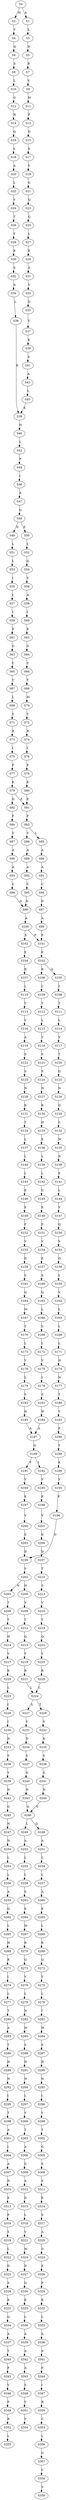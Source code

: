 strict digraph  {
	S0 -> S1 [ label = A ];
	S0 -> S2 [ label = M ];
	S1 -> S3 [ label = L ];
	S2 -> S4 [ label = Y ];
	S3 -> S5 [ label = H ];
	S4 -> S6 [ label = Q ];
	S5 -> S7 [ label = R ];
	S6 -> S8 [ label = S ];
	S7 -> S9 [ label = V ];
	S8 -> S10 [ label = L ];
	S9 -> S11 [ label = M ];
	S10 -> S12 [ label = G ];
	S11 -> S13 [ label = F ];
	S12 -> S14 [ label = H ];
	S13 -> S15 [ label = D ];
	S14 -> S16 [ label = Q ];
	S15 -> S17 [ label = S ];
	S16 -> S18 [ label = L ];
	S17 -> S19 [ label = V ];
	S18 -> S20 [ label = A ];
	S19 -> S21 [ label = G ];
	S20 -> S22 [ label = L ];
	S21 -> S23 [ label = Q ];
	S22 -> S24 [ label = V ];
	S23 -> S25 [ label = Q ];
	S24 -> S26 [ label = T ];
	S25 -> S27 [ label = L ];
	S26 -> S28 [ label = Y ];
	S27 -> S29 [ label = E ];
	S28 -> S30 [ label = K ];
	S29 -> S31 [ label = A ];
	S30 -> S32 [ label = S ];
	S31 -> S33 [ label = V ];
	S32 -> S34 [ label = A ];
	S33 -> S35 [ label = Q ];
	S34 -> S36 [ label = L ];
	S35 -> S37 [ label = Y ];
	S36 -> S38 [ label = K ];
	S37 -> S39 [ label = K ];
	S38 -> S40 [ label = H ];
	S39 -> S41 [ label = S ];
	S40 -> S42 [ label = L ];
	S41 -> S43 [ label = A ];
	S42 -> S44 [ label = P ];
	S43 -> S45 [ label = L ];
	S44 -> S46 [ label = I ];
	S45 -> S38 [ label = K ];
	S46 -> S47 [ label = A ];
	S47 -> S48 [ label = Q ];
	S48 -> S49 [ label = D ];
	S48 -> S50 [ label = E ];
	S49 -> S51 [ label = L ];
	S50 -> S52 [ label = L ];
	S51 -> S53 [ label = L ];
	S52 -> S54 [ label = Q ];
	S53 -> S55 [ label = I ];
	S54 -> S56 [ label = V ];
	S55 -> S57 [ label = I ];
	S56 -> S58 [ label = A ];
	S57 -> S59 [ label = I ];
	S58 -> S60 [ label = I ];
	S59 -> S61 [ label = E ];
	S60 -> S62 [ label = E ];
	S61 -> S63 [ label = G ];
	S62 -> S64 [ label = G ];
	S63 -> S65 [ label = C ];
	S64 -> S66 [ label = C ];
	S65 -> S67 [ label = Y ];
	S66 -> S68 [ label = Y ];
	S67 -> S69 [ label = L ];
	S68 -> S70 [ label = M ];
	S69 -> S71 [ label = Y ];
	S70 -> S72 [ label = Y ];
	S71 -> S73 [ label = R ];
	S72 -> S74 [ label = R ];
	S73 -> S75 [ label = I ];
	S74 -> S76 [ label = I ];
	S75 -> S77 [ label = F ];
	S76 -> S78 [ label = F ];
	S77 -> S79 [ label = K ];
	S78 -> S80 [ label = K ];
	S79 -> S81 [ label = E ];
	S79 -> S82 [ label = D ];
	S80 -> S81 [ label = E ];
	S81 -> S83 [ label = F ];
	S82 -> S84 [ label = F ];
	S83 -> S85 [ label = L ];
	S83 -> S86 [ label = V ];
	S84 -> S87 [ label = V ];
	S85 -> S88 [ label = A ];
	S86 -> S89 [ label = A ];
	S87 -> S90 [ label = A ];
	S88 -> S91 [ label = A ];
	S89 -> S92 [ label = A ];
	S90 -> S93 [ label = A ];
	S91 -> S94 [ label = C ];
	S92 -> S95 [ label = C ];
	S93 -> S96 [ label = C ];
	S94 -> S97 [ label = D ];
	S95 -> S98 [ label = D ];
	S96 -> S98 [ label = D ];
	S97 -> S99 [ label = A ];
	S98 -> S100 [ label = A ];
	S99 -> S101 [ label = P ];
	S100 -> S101 [ label = P ];
	S100 -> S102 [ label = S ];
	S101 -> S103 [ label = E ];
	S102 -> S104 [ label = E ];
	S103 -> S105 [ label = Q ];
	S103 -> S106 [ label = R ];
	S104 -> S107 [ label = R ];
	S105 -> S108 [ label = L ];
	S106 -> S109 [ label = L ];
	S107 -> S110 [ label = L ];
	S108 -> S111 [ label = T ];
	S109 -> S112 [ label = T ];
	S110 -> S113 [ label = V ];
	S111 -> S114 [ label = L ];
	S112 -> S115 [ label = L ];
	S113 -> S116 [ label = V ];
	S114 -> S117 [ label = V ];
	S115 -> S118 [ label = T ];
	S116 -> S119 [ label = A ];
	S117 -> S120 [ label = T ];
	S118 -> S121 [ label = S ];
	S119 -> S122 [ label = S ];
	S120 -> S123 [ label = Q ];
	S121 -> S124 [ label = S ];
	S122 -> S125 [ label = S ];
	S123 -> S126 [ label = N ];
	S124 -> S127 [ label = N ];
	S125 -> S128 [ label = N ];
	S126 -> S129 [ label = Q ];
	S127 -> S130 [ label = R ];
	S128 -> S131 [ label = R ];
	S129 -> S132 [ label = L ];
	S130 -> S133 [ label = H ];
	S131 -> S134 [ label = T ];
	S132 -> S135 [ label = M ];
	S133 -> S136 [ label = E ];
	S134 -> S137 [ label = L ];
	S135 -> S138 [ label = N ];
	S136 -> S139 [ label = L ];
	S137 -> S140 [ label = L ];
	S138 -> S141 [ label = E ];
	S139 -> S142 [ label = L ];
	S140 -> S143 [ label = L ];
	S141 -> S144 [ label = L ];
	S142 -> S145 [ label = G ];
	S143 -> S146 [ label = E ];
	S144 -> S147 [ label = V ];
	S145 -> S148 [ label = E ];
	S146 -> S149 [ label = E ];
	S147 -> S150 [ label = Q ];
	S148 -> S151 [ label = F ];
	S149 -> S152 [ label = F ];
	S150 -> S153 [ label = S ];
	S151 -> S154 [ label = V ];
	S152 -> S155 [ label = V ];
	S153 -> S156 [ label = Q ];
	S154 -> S157 [ label = E ];
	S155 -> S158 [ label = D ];
	S156 -> S159 [ label = L ];
	S157 -> S160 [ label = S ];
	S158 -> S161 [ label = S ];
	S159 -> S162 [ label = V ];
	S160 -> S163 [ label = Q ];
	S161 -> S164 [ label = Q ];
	S162 -> S165 [ label = L ];
	S163 -> S166 [ label = L ];
	S164 -> S167 [ label = M ];
	S165 -> S168 [ label = L ];
	S166 -> S169 [ label = S ];
	S167 -> S170 [ label = T ];
	S168 -> S171 [ label = L ];
	S169 -> S172 [ label = L ];
	S170 -> S173 [ label = L ];
	S171 -> S174 [ label = H ];
	S172 -> S175 [ label = V ];
	S173 -> S176 [ label = V ];
	S174 -> S177 [ label = H ];
	S175 -> S178 [ label = L ];
	S176 -> S179 [ label = L ];
	S177 -> S180 [ label = T ];
	S178 -> S181 [ label = S ];
	S179 -> S182 [ label = S ];
	S180 -> S183 [ label = Y ];
	S181 -> S184 [ label = H ];
	S182 -> S185 [ label = H ];
	S183 -> S186 [ label = F ];
	S184 -> S187 [ label = A ];
	S185 -> S187 [ label = A ];
	S186 -> S188 [ label = V ];
	S187 -> S189 [ label = Q ];
	S188 -> S190 [ label = K ];
	S189 -> S191 [ label = F ];
	S189 -> S192 [ label = I ];
	S190 -> S193 [ label = V ];
	S191 -> S194 [ label = V ];
	S192 -> S195 [ label = V ];
	S193 -> S196 [ label = E ];
	S194 -> S197 [ label = K ];
	S195 -> S198 [ label = K ];
	S196 -> S199 [ label = D ];
	S197 -> S200 [ label = V ];
	S198 -> S201 [ label = V ];
	S199 -> S202 [ label = S ];
	S200 -> S203 [ label = E ];
	S201 -> S204 [ label = E ];
	S202 -> S205 [ label = N ];
	S202 -> S206 [ label = H ];
	S203 -> S199 [ label = D ];
	S204 -> S207 [ label = D ];
	S205 -> S208 [ label = T ];
	S206 -> S209 [ label = V ];
	S207 -> S210 [ label = T ];
	S208 -> S211 [ label = T ];
	S209 -> S212 [ label = T ];
	S210 -> S213 [ label = S ];
	S211 -> S214 [ label = H ];
	S212 -> S215 [ label = Q ];
	S213 -> S216 [ label = V ];
	S214 -> S217 [ label = V ];
	S215 -> S218 [ label = V ];
	S216 -> S219 [ label = T ];
	S217 -> S220 [ label = K ];
	S218 -> S221 [ label = R ];
	S219 -> S222 [ label = Q ];
	S220 -> S223 [ label = L ];
	S221 -> S224 [ label = L ];
	S222 -> S225 [ label = V ];
	S223 -> S226 [ label = I ];
	S224 -> S227 [ label = S ];
	S224 -> S228 [ label = T ];
	S225 -> S229 [ label = R ];
	S226 -> S230 [ label = I ];
	S227 -> S231 [ label = V ];
	S228 -> S232 [ label = V ];
	S229 -> S224 [ label = L ];
	S230 -> S233 [ label = D ];
	S231 -> S234 [ label = D ];
	S232 -> S235 [ label = D ];
	S233 -> S236 [ label = S ];
	S234 -> S237 [ label = S ];
	S235 -> S238 [ label = S ];
	S236 -> S239 [ label = Y ];
	S237 -> S240 [ label = G ];
	S238 -> S241 [ label = G ];
	S239 -> S242 [ label = N ];
	S240 -> S243 [ label = N ];
	S241 -> S244 [ label = N ];
	S242 -> S245 [ label = G ];
	S243 -> S246 [ label = G ];
	S244 -> S246 [ label = G ];
	S245 -> S247 [ label = N ];
	S246 -> S248 [ label = Q ];
	S246 -> S249 [ label = L ];
	S247 -> S250 [ label = N ];
	S248 -> S251 [ label = A ];
	S249 -> S252 [ label = A ];
	S250 -> S253 [ label = L ];
	S251 -> S254 [ label = L ];
	S252 -> S255 [ label = L ];
	S253 -> S256 [ label = L ];
	S254 -> S257 [ label = L ];
	S255 -> S258 [ label = L ];
	S256 -> S259 [ label = A ];
	S257 -> S260 [ label = A ];
	S258 -> S261 [ label = S ];
	S259 -> S262 [ label = Q ];
	S260 -> S263 [ label = E ];
	S261 -> S264 [ label = E ];
	S262 -> S265 [ label = L ];
	S263 -> S266 [ label = L ];
	S264 -> S267 [ label = M ];
	S265 -> S268 [ label = H ];
	S266 -> S269 [ label = R ];
	S267 -> S270 [ label = R ];
	S268 -> S271 [ label = R ];
	S269 -> S272 [ label = Q ];
	S270 -> S273 [ label = Q ];
	S271 -> S274 [ label = I ];
	S272 -> S275 [ label = V ];
	S273 -> S276 [ label = V ];
	S274 -> S277 [ label = L ];
	S275 -> S278 [ label = L ];
	S276 -> S279 [ label = L ];
	S277 -> S280 [ label = T ];
	S278 -> S281 [ label = I ];
	S279 -> S282 [ label = N ];
	S280 -> S283 [ label = A ];
	S281 -> S284 [ label = M ];
	S282 -> S285 [ label = M ];
	S283 -> S286 [ label = T ];
	S284 -> S287 [ label = S ];
	S285 -> S288 [ label = S ];
	S286 -> S289 [ label = H ];
	S287 -> S290 [ label = H ];
	S288 -> S291 [ label = H ];
	S289 -> S292 [ label = N ];
	S290 -> S293 [ label = N ];
	S291 -> S294 [ label = N ];
	S292 -> S295 [ label = I ];
	S293 -> S296 [ label = I ];
	S294 -> S297 [ label = L ];
	S295 -> S298 [ label = T ];
	S296 -> S299 [ label = V ];
	S297 -> S300 [ label = V ];
	S298 -> S301 [ label = A ];
	S299 -> S302 [ label = T ];
	S300 -> S303 [ label = T ];
	S301 -> S304 [ label = I ];
	S302 -> S305 [ label = G ];
	S303 -> S306 [ label = A ];
	S304 -> S307 [ label = A ];
	S305 -> S308 [ label = S ];
	S306 -> S309 [ label = G ];
	S307 -> S310 [ label = N ];
	S308 -> S311 [ label = S ];
	S309 -> S312 [ label = A ];
	S310 -> S313 [ label = E ];
	S311 -> S314 [ label = E ];
	S312 -> S315 [ label = D ];
	S313 -> S316 [ label = P ];
	S314 -> S317 [ label = S ];
	S315 -> S318 [ label = L ];
	S316 -> S319 [ label = S ];
	S317 -> S320 [ label = A ];
	S318 -> S321 [ label = V ];
	S319 -> S322 [ label = L ];
	S320 -> S323 [ label = G ];
	S321 -> S324 [ label = M ];
	S322 -> S325 [ label = D ];
	S323 -> S326 [ label = E ];
	S324 -> S327 [ label = D ];
	S325 -> S328 [ label = S ];
	S326 -> S329 [ label = P ];
	S327 -> S330 [ label = Q ];
	S328 -> S331 [ label = K ];
	S329 -> S332 [ label = K ];
	S330 -> S333 [ label = K ];
	S331 -> S334 [ label = Q ];
	S332 -> S335 [ label = L ];
	S333 -> S336 [ label = L ];
	S334 -> S337 [ label = A ];
	S335 -> S338 [ label = A ];
	S336 -> S339 [ label = A ];
	S337 -> S340 [ label = T ];
	S338 -> S341 [ label = A ];
	S339 -> S342 [ label = A ];
	S340 -> S343 [ label = P ];
	S341 -> S344 [ label = P ];
	S342 -> S345 [ label = A ];
	S343 -> S346 [ label = V ];
	S344 -> S347 [ label = I ];
	S345 -> S348 [ label = S ];
	S346 -> S349 [ label = F ];
	S347 -> S350 [ label = R ];
	S348 -> S351 [ label = V ];
	S349 -> S352 [ label = R ];
	S350 -> S353 [ label = C ];
	S351 -> S354 [ label = V ];
	S352 -> S355 [ label = L ];
	S353 -> S356 [ label = L ];
	S356 -> S357 [ label = G ];
	S357 -> S358 [ label = C ];
	S358 -> S359 [ label = S ];
}
